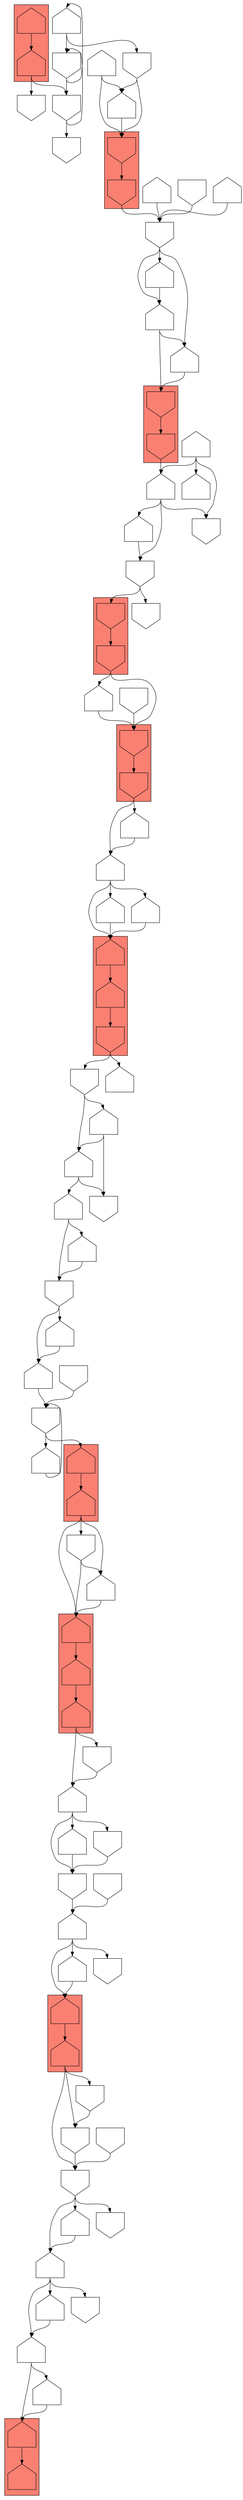 digraph asm {
	edge [headport=n,tailport=s];
subgraph cluster_C796_654 {
	796 [label="",height=1,width=1,shape=invhouse];
	654 [label="",height=1,width=1,shape=invhouse];
	style=filled;
	fillcolor=salmon;
}
subgraph cluster_C4888_12247_12909 {
	4888 [label="",height=1,width=1,shape=house];
	12247 [label="",height=1,width=1,shape=house];
	12909 [label="",height=1,width=1,shape=invhouse];
	style=filled;
	fillcolor=salmon;
}
subgraph cluster_C4807_21490 {
	4807 [label="",height=1,width=1,shape=house];
	21490 [label="",height=1,width=1,shape=house];
	style=filled;
	fillcolor=salmon;
}
subgraph cluster_C5482_8908_4737 {
	5482 [label="",height=1,width=1,shape=house];
	8908 [label="",height=1,width=1,shape=house];
	4737 [label="",height=1,width=1,shape=house];
	style=filled;
	fillcolor=salmon;
}
subgraph cluster_C9326_4199 {
	9326 [label="",height=1,width=1,shape=house];
	4199 [label="",height=1,width=1,shape=house];
	style=filled;
	fillcolor=salmon;
}
subgraph cluster_C21550_18281 {
	21550 [label="",height=1,width=1,shape=house];
	18281 [label="",height=1,width=1,shape=house];
	style=filled;
	fillcolor=salmon;
}
subgraph cluster_C10068_15154 {
	10068 [label="",height=1,width=1,shape=invhouse];
	15154 [label="",height=1,width=1,shape=invhouse];
	style=filled;
	fillcolor=salmon;
}
subgraph cluster_C57_10568 {
	57 [label="",height=1,width=1,shape=invhouse];
	10568 [label="",height=1,width=1,shape=invhouse];
	style=filled;
	fillcolor=salmon;
}
subgraph cluster_C8806_14809 {
	8806 [label="",height=1,width=1,shape=invhouse];
	14809 [label="",height=1,width=1,shape=invhouse];
	style=filled;
	fillcolor=salmon;
}
subgraph cluster_C17456_8052 {
	17456 [label="",height=1,width=1,shape=house];
	8052 [label="",height=1,width=1,shape=house];
	style=filled;
	fillcolor=salmon;
}
	8580 [label="",height=1,width=1,shape=house];
	10294 [label="",height=1,width=1,shape=invhouse];
	15850 [label="",height=1,width=1,shape=house];
	8258 [label="",height=1,width=1,shape=house];
	7658 [label="",height=1,width=1,shape=invhouse];
	6425 [label="",height=1,width=1,shape=house];
	16197 [label="",height=1,width=1,shape=invhouse];
	4158 [label="",height=1,width=1,shape=house];
	7204 [label="",height=1,width=1,shape=invhouse];
	20144 [label="",height=1,width=1,shape=house];
	4407 [label="",height=1,width=1,shape=invhouse];
	3964 [label="",height=1,width=1,shape=house];
	7660 [label="",height=1,width=1,shape=house];
	16166 [label="",height=1,width=1,shape=house];
	15790 [label="",height=1,width=1,shape=house];
	15844 [label="",height=1,width=1,shape=invhouse];
	11326 [label="",height=1,width=1,shape=house];
	11351 [label="",height=1,width=1,shape=invhouse];
	8633 [label="",height=1,width=1,shape=invhouse];
	6916 [label="",height=1,width=1,shape=invhouse];
	12772 [label="",height=1,width=1,shape=invhouse];
	12155 [label="",height=1,width=1,shape=house];
	12004 [label="",height=1,width=1,shape=invhouse];
	10682 [label="",height=1,width=1,shape=invhouse];
	9650 [label="",height=1,width=1,shape=house];
	10867 [label="",height=1,width=1,shape=invhouse];
	12082 [label="",height=1,width=1,shape=invhouse];
	14055 [label="",height=1,width=1,shape=invhouse];
	18246 [label="",height=1,width=1,shape=house];
	5993 [label="",height=1,width=1,shape=house];
	10894 [label="",height=1,width=1,shape=invhouse];
	15355 [label="",height=1,width=1,shape=house];
	14141 [label="",height=1,width=1,shape=house];
	17118 [label="",height=1,width=1,shape=invhouse];
	16476 [label="",height=1,width=1,shape=house];
	19020 [label="",height=1,width=1,shape=house];
	9751 [label="",height=1,width=1,shape=house];
	15236 [label="",height=1,width=1,shape=house];
	10607 [label="",height=1,width=1,shape=house];
	11366 [label="",height=1,width=1,shape=invhouse];
	11518 [label="",height=1,width=1,shape=house];
	6390 [label="",height=1,width=1,shape=invhouse];
	10118 [label="",height=1,width=1,shape=invhouse];
	2704 [label="",height=1,width=1,shape=house];
	13141 [label="",height=1,width=1,shape=invhouse];
	5480 [label="",height=1,width=1,shape=house];
	16303 [label="",height=1,width=1,shape=house];
	15390 [label="",height=1,width=1,shape=house];
	11008 [label="",height=1,width=1,shape=house];
	12245 [label="",height=1,width=1,shape=house];
	21298 [label="",height=1,width=1,shape=invhouse];
	13573 [label="",height=1,width=1,shape=house];
	9260 [label="",height=1,width=1,shape=house];
	11044 [label="",height=1,width=1,shape=invhouse];
	14260 [label="",height=1,width=1,shape=house];
	7614 [label="",height=1,width=1,shape=house];
	7943 [label="",height=1,width=1,shape=invhouse];
	11435 [label="",height=1,width=1,shape=house];
	9432 [label="",height=1,width=1,shape=invhouse];
	5339 [label="",height=1,width=1,shape=invhouse];
	13099 [label="",height=1,width=1,shape=invhouse];
	17251 [label="",height=1,width=1,shape=invhouse];
	8185 [label="",height=1,width=1,shape=house];
	796 -> 654
	654 -> 8580
	654 -> 10607
	8580 -> 4888
	8580 -> 9751
	8580 -> 15236
	4888 -> 12247
	12247 -> 12909
	12909 -> 10294
	12909 -> 19020
	10294 -> 15850
	10294 -> 16476
	15850 -> 8258
	15850 -> 17118
	8258 -> 7658
	8258 -> 14141
	7658 -> 6425
	7658 -> 15355
	6425 -> 16197
	16197 -> 4807
	16197 -> 5993
	4807 -> 21490
	21490 -> 5482
	21490 -> 14055
	21490 -> 18246
	5482 -> 8908
	8908 -> 4737
	4737 -> 4158
	4737 -> 12082
	4158 -> 7204
	4158 -> 9650
	4158 -> 10867
	7204 -> 20144
	20144 -> 9326
	20144 -> 12004
	20144 -> 12155
	9326 -> 4199
	4199 -> 4407
	4199 -> 6916
	4199 -> 8633
	4407 -> 3964
	4407 -> 11326
	4407 -> 11351
	3964 -> 7660
	3964 -> 15790
	3964 -> 15844
	7660 -> 16166
	7660 -> 21550
	16166 -> 21550
	21550 -> 18281
	15790 -> 7660
	11326 -> 3964
	8633 -> 4407
	6916 -> 8633
	12772 -> 4407
	12155 -> 9326
	10682 -> 20144
	9650 -> 7204
	10867 -> 7204
	12082 -> 4158
	14055 -> 5482
	14055 -> 18246
	18246 -> 5482
	5993 -> 16197
	10894 -> 16197
	15355 -> 6425
	14141 -> 7658
	16476 -> 15850
	16476 -> 17118
	9751 -> 4888
	15236 -> 4888
	10607 -> 8580
	11366 -> 796
	11518 -> 796
	15154 -> 796
	15154 -> 11518
	10068 -> 15154
	6390 -> 10068
	6390 -> 10118
	2704 -> 6390
	2704 -> 13141
	2704 -> 15390
	5480 -> 2704
	5480 -> 13141
	5480 -> 16303
	15390 -> 6390
	10568 -> 2704
	57 -> 10568
	11008 -> 57
	11008 -> 12245
	12245 -> 57
	21298 -> 11008
	21298 -> 12245
	21298 -> 13573
	13573 -> 11008
	9260 -> 21298
	11044 -> 21298
	14260 -> 21298
	14809 -> 21298
	8806 -> 14809
	7614 -> 8806
	7943 -> 7614
	7943 -> 8806
	11435 -> 7943
	11435 -> 9432
	9432 -> 5339
	9432 -> 11435
	5339 -> 9432
	5339 -> 13099
	8052 -> 5339
	8052 -> 17251
	17456 -> 8052
	8185 -> 7614
	8185 -> 8806
}